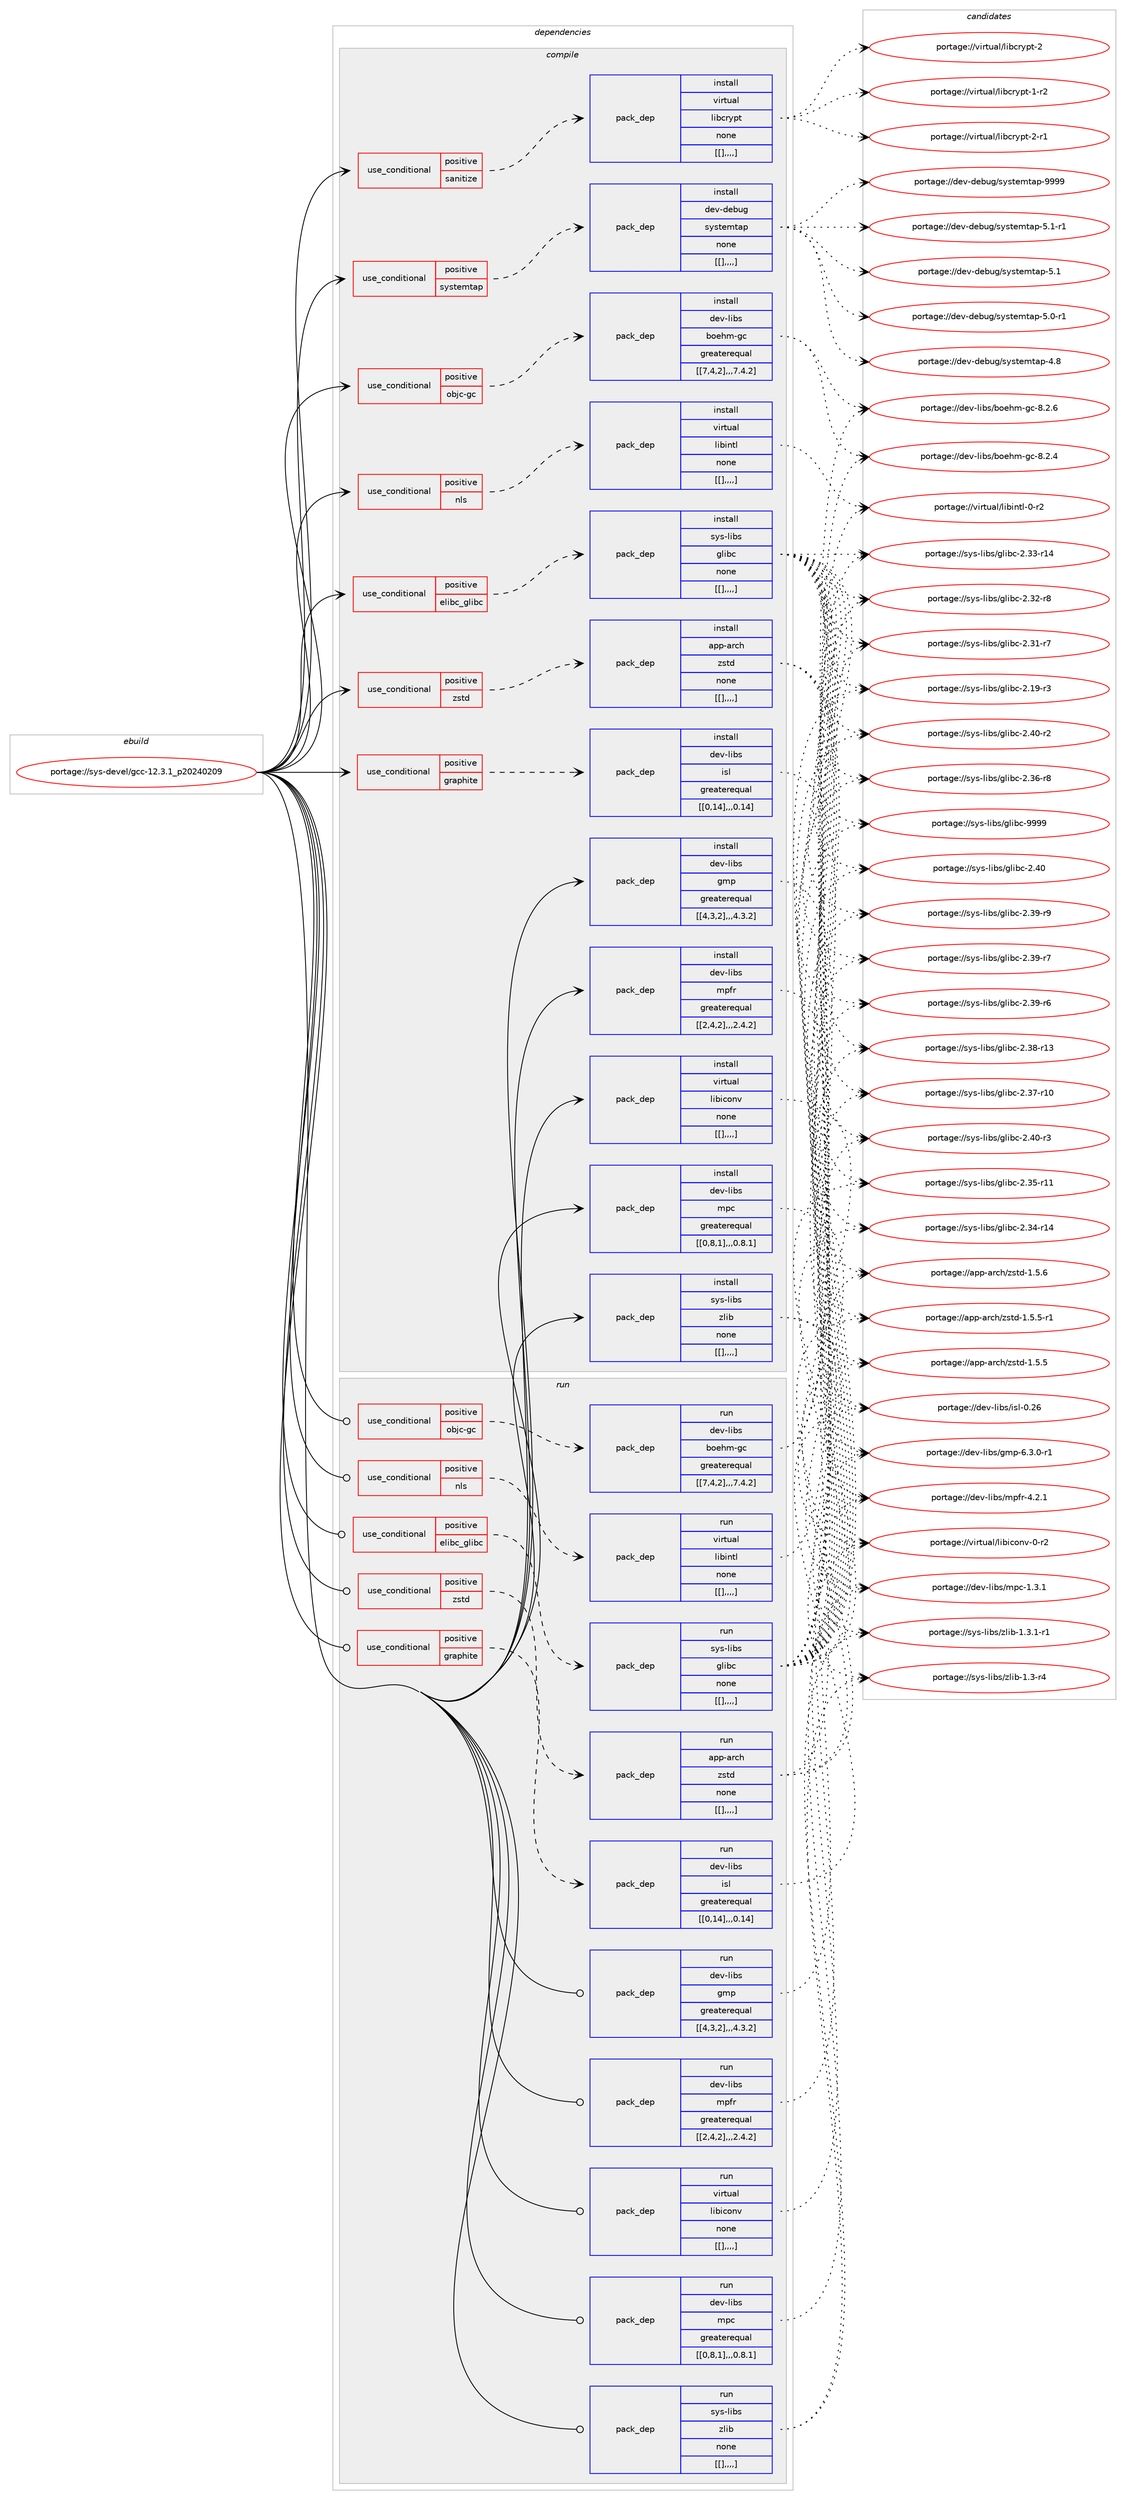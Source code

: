 digraph prolog {

# *************
# Graph options
# *************

newrank=true;
concentrate=true;
compound=true;
graph [rankdir=LR,fontname=Helvetica,fontsize=10,ranksep=1.5];#, ranksep=2.5, nodesep=0.2];
edge  [arrowhead=vee];
node  [fontname=Helvetica,fontsize=10];

# **********
# The ebuild
# **********

subgraph cluster_leftcol {
color=gray;
label=<<i>ebuild</i>>;
id [label="portage://sys-devel/gcc-12.3.1_p20240209", color=red, width=4, href="../sys-devel/gcc-12.3.1_p20240209.svg"];
}

# ****************
# The dependencies
# ****************

subgraph cluster_midcol {
color=gray;
label=<<i>dependencies</i>>;
subgraph cluster_compile {
fillcolor="#eeeeee";
style=filled;
label=<<i>compile</i>>;
subgraph cond120012 {
dependency451783 [label=<<TABLE BORDER="0" CELLBORDER="1" CELLSPACING="0" CELLPADDING="4"><TR><TD ROWSPAN="3" CELLPADDING="10">use_conditional</TD></TR><TR><TD>positive</TD></TR><TR><TD>elibc_glibc</TD></TR></TABLE>>, shape=none, color=red];
subgraph pack328686 {
dependency451784 [label=<<TABLE BORDER="0" CELLBORDER="1" CELLSPACING="0" CELLPADDING="4" WIDTH="220"><TR><TD ROWSPAN="6" CELLPADDING="30">pack_dep</TD></TR><TR><TD WIDTH="110">install</TD></TR><TR><TD>sys-libs</TD></TR><TR><TD>glibc</TD></TR><TR><TD>none</TD></TR><TR><TD>[[],,,,]</TD></TR></TABLE>>, shape=none, color=blue];
}
dependency451783:e -> dependency451784:w [weight=20,style="dashed",arrowhead="vee"];
}
id:e -> dependency451783:w [weight=20,style="solid",arrowhead="vee"];
subgraph cond120013 {
dependency451785 [label=<<TABLE BORDER="0" CELLBORDER="1" CELLSPACING="0" CELLPADDING="4"><TR><TD ROWSPAN="3" CELLPADDING="10">use_conditional</TD></TR><TR><TD>positive</TD></TR><TR><TD>graphite</TD></TR></TABLE>>, shape=none, color=red];
subgraph pack328687 {
dependency451786 [label=<<TABLE BORDER="0" CELLBORDER="1" CELLSPACING="0" CELLPADDING="4" WIDTH="220"><TR><TD ROWSPAN="6" CELLPADDING="30">pack_dep</TD></TR><TR><TD WIDTH="110">install</TD></TR><TR><TD>dev-libs</TD></TR><TR><TD>isl</TD></TR><TR><TD>greaterequal</TD></TR><TR><TD>[[0,14],,,0.14]</TD></TR></TABLE>>, shape=none, color=blue];
}
dependency451785:e -> dependency451786:w [weight=20,style="dashed",arrowhead="vee"];
}
id:e -> dependency451785:w [weight=20,style="solid",arrowhead="vee"];
subgraph cond120014 {
dependency451787 [label=<<TABLE BORDER="0" CELLBORDER="1" CELLSPACING="0" CELLPADDING="4"><TR><TD ROWSPAN="3" CELLPADDING="10">use_conditional</TD></TR><TR><TD>positive</TD></TR><TR><TD>nls</TD></TR></TABLE>>, shape=none, color=red];
subgraph pack328688 {
dependency451788 [label=<<TABLE BORDER="0" CELLBORDER="1" CELLSPACING="0" CELLPADDING="4" WIDTH="220"><TR><TD ROWSPAN="6" CELLPADDING="30">pack_dep</TD></TR><TR><TD WIDTH="110">install</TD></TR><TR><TD>virtual</TD></TR><TR><TD>libintl</TD></TR><TR><TD>none</TD></TR><TR><TD>[[],,,,]</TD></TR></TABLE>>, shape=none, color=blue];
}
dependency451787:e -> dependency451788:w [weight=20,style="dashed",arrowhead="vee"];
}
id:e -> dependency451787:w [weight=20,style="solid",arrowhead="vee"];
subgraph cond120015 {
dependency451789 [label=<<TABLE BORDER="0" CELLBORDER="1" CELLSPACING="0" CELLPADDING="4"><TR><TD ROWSPAN="3" CELLPADDING="10">use_conditional</TD></TR><TR><TD>positive</TD></TR><TR><TD>objc-gc</TD></TR></TABLE>>, shape=none, color=red];
subgraph pack328689 {
dependency451790 [label=<<TABLE BORDER="0" CELLBORDER="1" CELLSPACING="0" CELLPADDING="4" WIDTH="220"><TR><TD ROWSPAN="6" CELLPADDING="30">pack_dep</TD></TR><TR><TD WIDTH="110">install</TD></TR><TR><TD>dev-libs</TD></TR><TR><TD>boehm-gc</TD></TR><TR><TD>greaterequal</TD></TR><TR><TD>[[7,4,2],,,7.4.2]</TD></TR></TABLE>>, shape=none, color=blue];
}
dependency451789:e -> dependency451790:w [weight=20,style="dashed",arrowhead="vee"];
}
id:e -> dependency451789:w [weight=20,style="solid",arrowhead="vee"];
subgraph cond120016 {
dependency451791 [label=<<TABLE BORDER="0" CELLBORDER="1" CELLSPACING="0" CELLPADDING="4"><TR><TD ROWSPAN="3" CELLPADDING="10">use_conditional</TD></TR><TR><TD>positive</TD></TR><TR><TD>sanitize</TD></TR></TABLE>>, shape=none, color=red];
subgraph pack328690 {
dependency451792 [label=<<TABLE BORDER="0" CELLBORDER="1" CELLSPACING="0" CELLPADDING="4" WIDTH="220"><TR><TD ROWSPAN="6" CELLPADDING="30">pack_dep</TD></TR><TR><TD WIDTH="110">install</TD></TR><TR><TD>virtual</TD></TR><TR><TD>libcrypt</TD></TR><TR><TD>none</TD></TR><TR><TD>[[],,,,]</TD></TR></TABLE>>, shape=none, color=blue];
}
dependency451791:e -> dependency451792:w [weight=20,style="dashed",arrowhead="vee"];
}
id:e -> dependency451791:w [weight=20,style="solid",arrowhead="vee"];
subgraph cond120017 {
dependency451793 [label=<<TABLE BORDER="0" CELLBORDER="1" CELLSPACING="0" CELLPADDING="4"><TR><TD ROWSPAN="3" CELLPADDING="10">use_conditional</TD></TR><TR><TD>positive</TD></TR><TR><TD>systemtap</TD></TR></TABLE>>, shape=none, color=red];
subgraph pack328691 {
dependency451794 [label=<<TABLE BORDER="0" CELLBORDER="1" CELLSPACING="0" CELLPADDING="4" WIDTH="220"><TR><TD ROWSPAN="6" CELLPADDING="30">pack_dep</TD></TR><TR><TD WIDTH="110">install</TD></TR><TR><TD>dev-debug</TD></TR><TR><TD>systemtap</TD></TR><TR><TD>none</TD></TR><TR><TD>[[],,,,]</TD></TR></TABLE>>, shape=none, color=blue];
}
dependency451793:e -> dependency451794:w [weight=20,style="dashed",arrowhead="vee"];
}
id:e -> dependency451793:w [weight=20,style="solid",arrowhead="vee"];
subgraph cond120018 {
dependency451795 [label=<<TABLE BORDER="0" CELLBORDER="1" CELLSPACING="0" CELLPADDING="4"><TR><TD ROWSPAN="3" CELLPADDING="10">use_conditional</TD></TR><TR><TD>positive</TD></TR><TR><TD>zstd</TD></TR></TABLE>>, shape=none, color=red];
subgraph pack328692 {
dependency451796 [label=<<TABLE BORDER="0" CELLBORDER="1" CELLSPACING="0" CELLPADDING="4" WIDTH="220"><TR><TD ROWSPAN="6" CELLPADDING="30">pack_dep</TD></TR><TR><TD WIDTH="110">install</TD></TR><TR><TD>app-arch</TD></TR><TR><TD>zstd</TD></TR><TR><TD>none</TD></TR><TR><TD>[[],,,,]</TD></TR></TABLE>>, shape=none, color=blue];
}
dependency451795:e -> dependency451796:w [weight=20,style="dashed",arrowhead="vee"];
}
id:e -> dependency451795:w [weight=20,style="solid",arrowhead="vee"];
subgraph pack328693 {
dependency451797 [label=<<TABLE BORDER="0" CELLBORDER="1" CELLSPACING="0" CELLPADDING="4" WIDTH="220"><TR><TD ROWSPAN="6" CELLPADDING="30">pack_dep</TD></TR><TR><TD WIDTH="110">install</TD></TR><TR><TD>dev-libs</TD></TR><TR><TD>gmp</TD></TR><TR><TD>greaterequal</TD></TR><TR><TD>[[4,3,2],,,4.3.2]</TD></TR></TABLE>>, shape=none, color=blue];
}
id:e -> dependency451797:w [weight=20,style="solid",arrowhead="vee"];
subgraph pack328694 {
dependency451798 [label=<<TABLE BORDER="0" CELLBORDER="1" CELLSPACING="0" CELLPADDING="4" WIDTH="220"><TR><TD ROWSPAN="6" CELLPADDING="30">pack_dep</TD></TR><TR><TD WIDTH="110">install</TD></TR><TR><TD>dev-libs</TD></TR><TR><TD>mpc</TD></TR><TR><TD>greaterequal</TD></TR><TR><TD>[[0,8,1],,,0.8.1]</TD></TR></TABLE>>, shape=none, color=blue];
}
id:e -> dependency451798:w [weight=20,style="solid",arrowhead="vee"];
subgraph pack328695 {
dependency451799 [label=<<TABLE BORDER="0" CELLBORDER="1" CELLSPACING="0" CELLPADDING="4" WIDTH="220"><TR><TD ROWSPAN="6" CELLPADDING="30">pack_dep</TD></TR><TR><TD WIDTH="110">install</TD></TR><TR><TD>dev-libs</TD></TR><TR><TD>mpfr</TD></TR><TR><TD>greaterequal</TD></TR><TR><TD>[[2,4,2],,,2.4.2]</TD></TR></TABLE>>, shape=none, color=blue];
}
id:e -> dependency451799:w [weight=20,style="solid",arrowhead="vee"];
subgraph pack328696 {
dependency451800 [label=<<TABLE BORDER="0" CELLBORDER="1" CELLSPACING="0" CELLPADDING="4" WIDTH="220"><TR><TD ROWSPAN="6" CELLPADDING="30">pack_dep</TD></TR><TR><TD WIDTH="110">install</TD></TR><TR><TD>sys-libs</TD></TR><TR><TD>zlib</TD></TR><TR><TD>none</TD></TR><TR><TD>[[],,,,]</TD></TR></TABLE>>, shape=none, color=blue];
}
id:e -> dependency451800:w [weight=20,style="solid",arrowhead="vee"];
subgraph pack328697 {
dependency451801 [label=<<TABLE BORDER="0" CELLBORDER="1" CELLSPACING="0" CELLPADDING="4" WIDTH="220"><TR><TD ROWSPAN="6" CELLPADDING="30">pack_dep</TD></TR><TR><TD WIDTH="110">install</TD></TR><TR><TD>virtual</TD></TR><TR><TD>libiconv</TD></TR><TR><TD>none</TD></TR><TR><TD>[[],,,,]</TD></TR></TABLE>>, shape=none, color=blue];
}
id:e -> dependency451801:w [weight=20,style="solid",arrowhead="vee"];
}
subgraph cluster_compileandrun {
fillcolor="#eeeeee";
style=filled;
label=<<i>compile and run</i>>;
}
subgraph cluster_run {
fillcolor="#eeeeee";
style=filled;
label=<<i>run</i>>;
subgraph cond120019 {
dependency451802 [label=<<TABLE BORDER="0" CELLBORDER="1" CELLSPACING="0" CELLPADDING="4"><TR><TD ROWSPAN="3" CELLPADDING="10">use_conditional</TD></TR><TR><TD>positive</TD></TR><TR><TD>elibc_glibc</TD></TR></TABLE>>, shape=none, color=red];
subgraph pack328698 {
dependency451803 [label=<<TABLE BORDER="0" CELLBORDER="1" CELLSPACING="0" CELLPADDING="4" WIDTH="220"><TR><TD ROWSPAN="6" CELLPADDING="30">pack_dep</TD></TR><TR><TD WIDTH="110">run</TD></TR><TR><TD>sys-libs</TD></TR><TR><TD>glibc</TD></TR><TR><TD>none</TD></TR><TR><TD>[[],,,,]</TD></TR></TABLE>>, shape=none, color=blue];
}
dependency451802:e -> dependency451803:w [weight=20,style="dashed",arrowhead="vee"];
}
id:e -> dependency451802:w [weight=20,style="solid",arrowhead="odot"];
subgraph cond120020 {
dependency451804 [label=<<TABLE BORDER="0" CELLBORDER="1" CELLSPACING="0" CELLPADDING="4"><TR><TD ROWSPAN="3" CELLPADDING="10">use_conditional</TD></TR><TR><TD>positive</TD></TR><TR><TD>graphite</TD></TR></TABLE>>, shape=none, color=red];
subgraph pack328699 {
dependency451805 [label=<<TABLE BORDER="0" CELLBORDER="1" CELLSPACING="0" CELLPADDING="4" WIDTH="220"><TR><TD ROWSPAN="6" CELLPADDING="30">pack_dep</TD></TR><TR><TD WIDTH="110">run</TD></TR><TR><TD>dev-libs</TD></TR><TR><TD>isl</TD></TR><TR><TD>greaterequal</TD></TR><TR><TD>[[0,14],,,0.14]</TD></TR></TABLE>>, shape=none, color=blue];
}
dependency451804:e -> dependency451805:w [weight=20,style="dashed",arrowhead="vee"];
}
id:e -> dependency451804:w [weight=20,style="solid",arrowhead="odot"];
subgraph cond120021 {
dependency451806 [label=<<TABLE BORDER="0" CELLBORDER="1" CELLSPACING="0" CELLPADDING="4"><TR><TD ROWSPAN="3" CELLPADDING="10">use_conditional</TD></TR><TR><TD>positive</TD></TR><TR><TD>nls</TD></TR></TABLE>>, shape=none, color=red];
subgraph pack328700 {
dependency451807 [label=<<TABLE BORDER="0" CELLBORDER="1" CELLSPACING="0" CELLPADDING="4" WIDTH="220"><TR><TD ROWSPAN="6" CELLPADDING="30">pack_dep</TD></TR><TR><TD WIDTH="110">run</TD></TR><TR><TD>virtual</TD></TR><TR><TD>libintl</TD></TR><TR><TD>none</TD></TR><TR><TD>[[],,,,]</TD></TR></TABLE>>, shape=none, color=blue];
}
dependency451806:e -> dependency451807:w [weight=20,style="dashed",arrowhead="vee"];
}
id:e -> dependency451806:w [weight=20,style="solid",arrowhead="odot"];
subgraph cond120022 {
dependency451808 [label=<<TABLE BORDER="0" CELLBORDER="1" CELLSPACING="0" CELLPADDING="4"><TR><TD ROWSPAN="3" CELLPADDING="10">use_conditional</TD></TR><TR><TD>positive</TD></TR><TR><TD>objc-gc</TD></TR></TABLE>>, shape=none, color=red];
subgraph pack328701 {
dependency451809 [label=<<TABLE BORDER="0" CELLBORDER="1" CELLSPACING="0" CELLPADDING="4" WIDTH="220"><TR><TD ROWSPAN="6" CELLPADDING="30">pack_dep</TD></TR><TR><TD WIDTH="110">run</TD></TR><TR><TD>dev-libs</TD></TR><TR><TD>boehm-gc</TD></TR><TR><TD>greaterequal</TD></TR><TR><TD>[[7,4,2],,,7.4.2]</TD></TR></TABLE>>, shape=none, color=blue];
}
dependency451808:e -> dependency451809:w [weight=20,style="dashed",arrowhead="vee"];
}
id:e -> dependency451808:w [weight=20,style="solid",arrowhead="odot"];
subgraph cond120023 {
dependency451810 [label=<<TABLE BORDER="0" CELLBORDER="1" CELLSPACING="0" CELLPADDING="4"><TR><TD ROWSPAN="3" CELLPADDING="10">use_conditional</TD></TR><TR><TD>positive</TD></TR><TR><TD>zstd</TD></TR></TABLE>>, shape=none, color=red];
subgraph pack328702 {
dependency451811 [label=<<TABLE BORDER="0" CELLBORDER="1" CELLSPACING="0" CELLPADDING="4" WIDTH="220"><TR><TD ROWSPAN="6" CELLPADDING="30">pack_dep</TD></TR><TR><TD WIDTH="110">run</TD></TR><TR><TD>app-arch</TD></TR><TR><TD>zstd</TD></TR><TR><TD>none</TD></TR><TR><TD>[[],,,,]</TD></TR></TABLE>>, shape=none, color=blue];
}
dependency451810:e -> dependency451811:w [weight=20,style="dashed",arrowhead="vee"];
}
id:e -> dependency451810:w [weight=20,style="solid",arrowhead="odot"];
subgraph pack328703 {
dependency451812 [label=<<TABLE BORDER="0" CELLBORDER="1" CELLSPACING="0" CELLPADDING="4" WIDTH="220"><TR><TD ROWSPAN="6" CELLPADDING="30">pack_dep</TD></TR><TR><TD WIDTH="110">run</TD></TR><TR><TD>dev-libs</TD></TR><TR><TD>gmp</TD></TR><TR><TD>greaterequal</TD></TR><TR><TD>[[4,3,2],,,4.3.2]</TD></TR></TABLE>>, shape=none, color=blue];
}
id:e -> dependency451812:w [weight=20,style="solid",arrowhead="odot"];
subgraph pack328704 {
dependency451813 [label=<<TABLE BORDER="0" CELLBORDER="1" CELLSPACING="0" CELLPADDING="4" WIDTH="220"><TR><TD ROWSPAN="6" CELLPADDING="30">pack_dep</TD></TR><TR><TD WIDTH="110">run</TD></TR><TR><TD>dev-libs</TD></TR><TR><TD>mpc</TD></TR><TR><TD>greaterequal</TD></TR><TR><TD>[[0,8,1],,,0.8.1]</TD></TR></TABLE>>, shape=none, color=blue];
}
id:e -> dependency451813:w [weight=20,style="solid",arrowhead="odot"];
subgraph pack328705 {
dependency451814 [label=<<TABLE BORDER="0" CELLBORDER="1" CELLSPACING="0" CELLPADDING="4" WIDTH="220"><TR><TD ROWSPAN="6" CELLPADDING="30">pack_dep</TD></TR><TR><TD WIDTH="110">run</TD></TR><TR><TD>dev-libs</TD></TR><TR><TD>mpfr</TD></TR><TR><TD>greaterequal</TD></TR><TR><TD>[[2,4,2],,,2.4.2]</TD></TR></TABLE>>, shape=none, color=blue];
}
id:e -> dependency451814:w [weight=20,style="solid",arrowhead="odot"];
subgraph pack328706 {
dependency451815 [label=<<TABLE BORDER="0" CELLBORDER="1" CELLSPACING="0" CELLPADDING="4" WIDTH="220"><TR><TD ROWSPAN="6" CELLPADDING="30">pack_dep</TD></TR><TR><TD WIDTH="110">run</TD></TR><TR><TD>sys-libs</TD></TR><TR><TD>zlib</TD></TR><TR><TD>none</TD></TR><TR><TD>[[],,,,]</TD></TR></TABLE>>, shape=none, color=blue];
}
id:e -> dependency451815:w [weight=20,style="solid",arrowhead="odot"];
subgraph pack328707 {
dependency451816 [label=<<TABLE BORDER="0" CELLBORDER="1" CELLSPACING="0" CELLPADDING="4" WIDTH="220"><TR><TD ROWSPAN="6" CELLPADDING="30">pack_dep</TD></TR><TR><TD WIDTH="110">run</TD></TR><TR><TD>virtual</TD></TR><TR><TD>libiconv</TD></TR><TR><TD>none</TD></TR><TR><TD>[[],,,,]</TD></TR></TABLE>>, shape=none, color=blue];
}
id:e -> dependency451816:w [weight=20,style="solid",arrowhead="odot"];
}
}

# **************
# The candidates
# **************

subgraph cluster_choices {
rank=same;
color=gray;
label=<<i>candidates</i>>;

subgraph choice328686 {
color=black;
nodesep=1;
choice11512111545108105981154710310810598994557575757 [label="portage://sys-libs/glibc-9999", color=red, width=4,href="../sys-libs/glibc-9999.svg"];
choice115121115451081059811547103108105989945504652484511451 [label="portage://sys-libs/glibc-2.40-r3", color=red, width=4,href="../sys-libs/glibc-2.40-r3.svg"];
choice115121115451081059811547103108105989945504652484511450 [label="portage://sys-libs/glibc-2.40-r2", color=red, width=4,href="../sys-libs/glibc-2.40-r2.svg"];
choice11512111545108105981154710310810598994550465248 [label="portage://sys-libs/glibc-2.40", color=red, width=4,href="../sys-libs/glibc-2.40.svg"];
choice115121115451081059811547103108105989945504651574511457 [label="portage://sys-libs/glibc-2.39-r9", color=red, width=4,href="../sys-libs/glibc-2.39-r9.svg"];
choice115121115451081059811547103108105989945504651574511455 [label="portage://sys-libs/glibc-2.39-r7", color=red, width=4,href="../sys-libs/glibc-2.39-r7.svg"];
choice115121115451081059811547103108105989945504651574511454 [label="portage://sys-libs/glibc-2.39-r6", color=red, width=4,href="../sys-libs/glibc-2.39-r6.svg"];
choice11512111545108105981154710310810598994550465156451144951 [label="portage://sys-libs/glibc-2.38-r13", color=red, width=4,href="../sys-libs/glibc-2.38-r13.svg"];
choice11512111545108105981154710310810598994550465155451144948 [label="portage://sys-libs/glibc-2.37-r10", color=red, width=4,href="../sys-libs/glibc-2.37-r10.svg"];
choice115121115451081059811547103108105989945504651544511456 [label="portage://sys-libs/glibc-2.36-r8", color=red, width=4,href="../sys-libs/glibc-2.36-r8.svg"];
choice11512111545108105981154710310810598994550465153451144949 [label="portage://sys-libs/glibc-2.35-r11", color=red, width=4,href="../sys-libs/glibc-2.35-r11.svg"];
choice11512111545108105981154710310810598994550465152451144952 [label="portage://sys-libs/glibc-2.34-r14", color=red, width=4,href="../sys-libs/glibc-2.34-r14.svg"];
choice11512111545108105981154710310810598994550465151451144952 [label="portage://sys-libs/glibc-2.33-r14", color=red, width=4,href="../sys-libs/glibc-2.33-r14.svg"];
choice115121115451081059811547103108105989945504651504511456 [label="portage://sys-libs/glibc-2.32-r8", color=red, width=4,href="../sys-libs/glibc-2.32-r8.svg"];
choice115121115451081059811547103108105989945504651494511455 [label="portage://sys-libs/glibc-2.31-r7", color=red, width=4,href="../sys-libs/glibc-2.31-r7.svg"];
choice115121115451081059811547103108105989945504649574511451 [label="portage://sys-libs/glibc-2.19-r3", color=red, width=4,href="../sys-libs/glibc-2.19-r3.svg"];
dependency451784:e -> choice11512111545108105981154710310810598994557575757:w [style=dotted,weight="100"];
dependency451784:e -> choice115121115451081059811547103108105989945504652484511451:w [style=dotted,weight="100"];
dependency451784:e -> choice115121115451081059811547103108105989945504652484511450:w [style=dotted,weight="100"];
dependency451784:e -> choice11512111545108105981154710310810598994550465248:w [style=dotted,weight="100"];
dependency451784:e -> choice115121115451081059811547103108105989945504651574511457:w [style=dotted,weight="100"];
dependency451784:e -> choice115121115451081059811547103108105989945504651574511455:w [style=dotted,weight="100"];
dependency451784:e -> choice115121115451081059811547103108105989945504651574511454:w [style=dotted,weight="100"];
dependency451784:e -> choice11512111545108105981154710310810598994550465156451144951:w [style=dotted,weight="100"];
dependency451784:e -> choice11512111545108105981154710310810598994550465155451144948:w [style=dotted,weight="100"];
dependency451784:e -> choice115121115451081059811547103108105989945504651544511456:w [style=dotted,weight="100"];
dependency451784:e -> choice11512111545108105981154710310810598994550465153451144949:w [style=dotted,weight="100"];
dependency451784:e -> choice11512111545108105981154710310810598994550465152451144952:w [style=dotted,weight="100"];
dependency451784:e -> choice11512111545108105981154710310810598994550465151451144952:w [style=dotted,weight="100"];
dependency451784:e -> choice115121115451081059811547103108105989945504651504511456:w [style=dotted,weight="100"];
dependency451784:e -> choice115121115451081059811547103108105989945504651494511455:w [style=dotted,weight="100"];
dependency451784:e -> choice115121115451081059811547103108105989945504649574511451:w [style=dotted,weight="100"];
}
subgraph choice328687 {
color=black;
nodesep=1;
choice1001011184510810598115471051151084548465054 [label="portage://dev-libs/isl-0.26", color=red, width=4,href="../dev-libs/isl-0.26.svg"];
dependency451786:e -> choice1001011184510810598115471051151084548465054:w [style=dotted,weight="100"];
}
subgraph choice328688 {
color=black;
nodesep=1;
choice11810511411611797108471081059810511011610845484511450 [label="portage://virtual/libintl-0-r2", color=red, width=4,href="../virtual/libintl-0-r2.svg"];
dependency451788:e -> choice11810511411611797108471081059810511011610845484511450:w [style=dotted,weight="100"];
}
subgraph choice328689 {
color=black;
nodesep=1;
choice100101118451081059811547981111011041094510399455646504654 [label="portage://dev-libs/boehm-gc-8.2.6", color=red, width=4,href="../dev-libs/boehm-gc-8.2.6.svg"];
choice100101118451081059811547981111011041094510399455646504652 [label="portage://dev-libs/boehm-gc-8.2.4", color=red, width=4,href="../dev-libs/boehm-gc-8.2.4.svg"];
dependency451790:e -> choice100101118451081059811547981111011041094510399455646504654:w [style=dotted,weight="100"];
dependency451790:e -> choice100101118451081059811547981111011041094510399455646504652:w [style=dotted,weight="100"];
}
subgraph choice328690 {
color=black;
nodesep=1;
choice1181051141161179710847108105989911412111211645504511449 [label="portage://virtual/libcrypt-2-r1", color=red, width=4,href="../virtual/libcrypt-2-r1.svg"];
choice118105114116117971084710810598991141211121164550 [label="portage://virtual/libcrypt-2", color=red, width=4,href="../virtual/libcrypt-2.svg"];
choice1181051141161179710847108105989911412111211645494511450 [label="portage://virtual/libcrypt-1-r2", color=red, width=4,href="../virtual/libcrypt-1-r2.svg"];
dependency451792:e -> choice1181051141161179710847108105989911412111211645504511449:w [style=dotted,weight="100"];
dependency451792:e -> choice118105114116117971084710810598991141211121164550:w [style=dotted,weight="100"];
dependency451792:e -> choice1181051141161179710847108105989911412111211645494511450:w [style=dotted,weight="100"];
}
subgraph choice328691 {
color=black;
nodesep=1;
choice100101118451001019811710347115121115116101109116971124557575757 [label="portage://dev-debug/systemtap-9999", color=red, width=4,href="../dev-debug/systemtap-9999.svg"];
choice10010111845100101981171034711512111511610110911697112455346494511449 [label="portage://dev-debug/systemtap-5.1-r1", color=red, width=4,href="../dev-debug/systemtap-5.1-r1.svg"];
choice1001011184510010198117103471151211151161011091169711245534649 [label="portage://dev-debug/systemtap-5.1", color=red, width=4,href="../dev-debug/systemtap-5.1.svg"];
choice10010111845100101981171034711512111511610110911697112455346484511449 [label="portage://dev-debug/systemtap-5.0-r1", color=red, width=4,href="../dev-debug/systemtap-5.0-r1.svg"];
choice1001011184510010198117103471151211151161011091169711245524656 [label="portage://dev-debug/systemtap-4.8", color=red, width=4,href="../dev-debug/systemtap-4.8.svg"];
dependency451794:e -> choice100101118451001019811710347115121115116101109116971124557575757:w [style=dotted,weight="100"];
dependency451794:e -> choice10010111845100101981171034711512111511610110911697112455346494511449:w [style=dotted,weight="100"];
dependency451794:e -> choice1001011184510010198117103471151211151161011091169711245534649:w [style=dotted,weight="100"];
dependency451794:e -> choice10010111845100101981171034711512111511610110911697112455346484511449:w [style=dotted,weight="100"];
dependency451794:e -> choice1001011184510010198117103471151211151161011091169711245524656:w [style=dotted,weight="100"];
}
subgraph choice328692 {
color=black;
nodesep=1;
choice9711211245971149910447122115116100454946534654 [label="portage://app-arch/zstd-1.5.6", color=red, width=4,href="../app-arch/zstd-1.5.6.svg"];
choice97112112459711499104471221151161004549465346534511449 [label="portage://app-arch/zstd-1.5.5-r1", color=red, width=4,href="../app-arch/zstd-1.5.5-r1.svg"];
choice9711211245971149910447122115116100454946534653 [label="portage://app-arch/zstd-1.5.5", color=red, width=4,href="../app-arch/zstd-1.5.5.svg"];
dependency451796:e -> choice9711211245971149910447122115116100454946534654:w [style=dotted,weight="100"];
dependency451796:e -> choice97112112459711499104471221151161004549465346534511449:w [style=dotted,weight="100"];
dependency451796:e -> choice9711211245971149910447122115116100454946534653:w [style=dotted,weight="100"];
}
subgraph choice328693 {
color=black;
nodesep=1;
choice1001011184510810598115471031091124554465146484511449 [label="portage://dev-libs/gmp-6.3.0-r1", color=red, width=4,href="../dev-libs/gmp-6.3.0-r1.svg"];
dependency451797:e -> choice1001011184510810598115471031091124554465146484511449:w [style=dotted,weight="100"];
}
subgraph choice328694 {
color=black;
nodesep=1;
choice10010111845108105981154710911299454946514649 [label="portage://dev-libs/mpc-1.3.1", color=red, width=4,href="../dev-libs/mpc-1.3.1.svg"];
dependency451798:e -> choice10010111845108105981154710911299454946514649:w [style=dotted,weight="100"];
}
subgraph choice328695 {
color=black;
nodesep=1;
choice100101118451081059811547109112102114455246504649 [label="portage://dev-libs/mpfr-4.2.1", color=red, width=4,href="../dev-libs/mpfr-4.2.1.svg"];
dependency451799:e -> choice100101118451081059811547109112102114455246504649:w [style=dotted,weight="100"];
}
subgraph choice328696 {
color=black;
nodesep=1;
choice115121115451081059811547122108105984549465146494511449 [label="portage://sys-libs/zlib-1.3.1-r1", color=red, width=4,href="../sys-libs/zlib-1.3.1-r1.svg"];
choice11512111545108105981154712210810598454946514511452 [label="portage://sys-libs/zlib-1.3-r4", color=red, width=4,href="../sys-libs/zlib-1.3-r4.svg"];
dependency451800:e -> choice115121115451081059811547122108105984549465146494511449:w [style=dotted,weight="100"];
dependency451800:e -> choice11512111545108105981154712210810598454946514511452:w [style=dotted,weight="100"];
}
subgraph choice328697 {
color=black;
nodesep=1;
choice1181051141161179710847108105981059911111011845484511450 [label="portage://virtual/libiconv-0-r2", color=red, width=4,href="../virtual/libiconv-0-r2.svg"];
dependency451801:e -> choice1181051141161179710847108105981059911111011845484511450:w [style=dotted,weight="100"];
}
subgraph choice328698 {
color=black;
nodesep=1;
choice11512111545108105981154710310810598994557575757 [label="portage://sys-libs/glibc-9999", color=red, width=4,href="../sys-libs/glibc-9999.svg"];
choice115121115451081059811547103108105989945504652484511451 [label="portage://sys-libs/glibc-2.40-r3", color=red, width=4,href="../sys-libs/glibc-2.40-r3.svg"];
choice115121115451081059811547103108105989945504652484511450 [label="portage://sys-libs/glibc-2.40-r2", color=red, width=4,href="../sys-libs/glibc-2.40-r2.svg"];
choice11512111545108105981154710310810598994550465248 [label="portage://sys-libs/glibc-2.40", color=red, width=4,href="../sys-libs/glibc-2.40.svg"];
choice115121115451081059811547103108105989945504651574511457 [label="portage://sys-libs/glibc-2.39-r9", color=red, width=4,href="../sys-libs/glibc-2.39-r9.svg"];
choice115121115451081059811547103108105989945504651574511455 [label="portage://sys-libs/glibc-2.39-r7", color=red, width=4,href="../sys-libs/glibc-2.39-r7.svg"];
choice115121115451081059811547103108105989945504651574511454 [label="portage://sys-libs/glibc-2.39-r6", color=red, width=4,href="../sys-libs/glibc-2.39-r6.svg"];
choice11512111545108105981154710310810598994550465156451144951 [label="portage://sys-libs/glibc-2.38-r13", color=red, width=4,href="../sys-libs/glibc-2.38-r13.svg"];
choice11512111545108105981154710310810598994550465155451144948 [label="portage://sys-libs/glibc-2.37-r10", color=red, width=4,href="../sys-libs/glibc-2.37-r10.svg"];
choice115121115451081059811547103108105989945504651544511456 [label="portage://sys-libs/glibc-2.36-r8", color=red, width=4,href="../sys-libs/glibc-2.36-r8.svg"];
choice11512111545108105981154710310810598994550465153451144949 [label="portage://sys-libs/glibc-2.35-r11", color=red, width=4,href="../sys-libs/glibc-2.35-r11.svg"];
choice11512111545108105981154710310810598994550465152451144952 [label="portage://sys-libs/glibc-2.34-r14", color=red, width=4,href="../sys-libs/glibc-2.34-r14.svg"];
choice11512111545108105981154710310810598994550465151451144952 [label="portage://sys-libs/glibc-2.33-r14", color=red, width=4,href="../sys-libs/glibc-2.33-r14.svg"];
choice115121115451081059811547103108105989945504651504511456 [label="portage://sys-libs/glibc-2.32-r8", color=red, width=4,href="../sys-libs/glibc-2.32-r8.svg"];
choice115121115451081059811547103108105989945504651494511455 [label="portage://sys-libs/glibc-2.31-r7", color=red, width=4,href="../sys-libs/glibc-2.31-r7.svg"];
choice115121115451081059811547103108105989945504649574511451 [label="portage://sys-libs/glibc-2.19-r3", color=red, width=4,href="../sys-libs/glibc-2.19-r3.svg"];
dependency451803:e -> choice11512111545108105981154710310810598994557575757:w [style=dotted,weight="100"];
dependency451803:e -> choice115121115451081059811547103108105989945504652484511451:w [style=dotted,weight="100"];
dependency451803:e -> choice115121115451081059811547103108105989945504652484511450:w [style=dotted,weight="100"];
dependency451803:e -> choice11512111545108105981154710310810598994550465248:w [style=dotted,weight="100"];
dependency451803:e -> choice115121115451081059811547103108105989945504651574511457:w [style=dotted,weight="100"];
dependency451803:e -> choice115121115451081059811547103108105989945504651574511455:w [style=dotted,weight="100"];
dependency451803:e -> choice115121115451081059811547103108105989945504651574511454:w [style=dotted,weight="100"];
dependency451803:e -> choice11512111545108105981154710310810598994550465156451144951:w [style=dotted,weight="100"];
dependency451803:e -> choice11512111545108105981154710310810598994550465155451144948:w [style=dotted,weight="100"];
dependency451803:e -> choice115121115451081059811547103108105989945504651544511456:w [style=dotted,weight="100"];
dependency451803:e -> choice11512111545108105981154710310810598994550465153451144949:w [style=dotted,weight="100"];
dependency451803:e -> choice11512111545108105981154710310810598994550465152451144952:w [style=dotted,weight="100"];
dependency451803:e -> choice11512111545108105981154710310810598994550465151451144952:w [style=dotted,weight="100"];
dependency451803:e -> choice115121115451081059811547103108105989945504651504511456:w [style=dotted,weight="100"];
dependency451803:e -> choice115121115451081059811547103108105989945504651494511455:w [style=dotted,weight="100"];
dependency451803:e -> choice115121115451081059811547103108105989945504649574511451:w [style=dotted,weight="100"];
}
subgraph choice328699 {
color=black;
nodesep=1;
choice1001011184510810598115471051151084548465054 [label="portage://dev-libs/isl-0.26", color=red, width=4,href="../dev-libs/isl-0.26.svg"];
dependency451805:e -> choice1001011184510810598115471051151084548465054:w [style=dotted,weight="100"];
}
subgraph choice328700 {
color=black;
nodesep=1;
choice11810511411611797108471081059810511011610845484511450 [label="portage://virtual/libintl-0-r2", color=red, width=4,href="../virtual/libintl-0-r2.svg"];
dependency451807:e -> choice11810511411611797108471081059810511011610845484511450:w [style=dotted,weight="100"];
}
subgraph choice328701 {
color=black;
nodesep=1;
choice100101118451081059811547981111011041094510399455646504654 [label="portage://dev-libs/boehm-gc-8.2.6", color=red, width=4,href="../dev-libs/boehm-gc-8.2.6.svg"];
choice100101118451081059811547981111011041094510399455646504652 [label="portage://dev-libs/boehm-gc-8.2.4", color=red, width=4,href="../dev-libs/boehm-gc-8.2.4.svg"];
dependency451809:e -> choice100101118451081059811547981111011041094510399455646504654:w [style=dotted,weight="100"];
dependency451809:e -> choice100101118451081059811547981111011041094510399455646504652:w [style=dotted,weight="100"];
}
subgraph choice328702 {
color=black;
nodesep=1;
choice9711211245971149910447122115116100454946534654 [label="portage://app-arch/zstd-1.5.6", color=red, width=4,href="../app-arch/zstd-1.5.6.svg"];
choice97112112459711499104471221151161004549465346534511449 [label="portage://app-arch/zstd-1.5.5-r1", color=red, width=4,href="../app-arch/zstd-1.5.5-r1.svg"];
choice9711211245971149910447122115116100454946534653 [label="portage://app-arch/zstd-1.5.5", color=red, width=4,href="../app-arch/zstd-1.5.5.svg"];
dependency451811:e -> choice9711211245971149910447122115116100454946534654:w [style=dotted,weight="100"];
dependency451811:e -> choice97112112459711499104471221151161004549465346534511449:w [style=dotted,weight="100"];
dependency451811:e -> choice9711211245971149910447122115116100454946534653:w [style=dotted,weight="100"];
}
subgraph choice328703 {
color=black;
nodesep=1;
choice1001011184510810598115471031091124554465146484511449 [label="portage://dev-libs/gmp-6.3.0-r1", color=red, width=4,href="../dev-libs/gmp-6.3.0-r1.svg"];
dependency451812:e -> choice1001011184510810598115471031091124554465146484511449:w [style=dotted,weight="100"];
}
subgraph choice328704 {
color=black;
nodesep=1;
choice10010111845108105981154710911299454946514649 [label="portage://dev-libs/mpc-1.3.1", color=red, width=4,href="../dev-libs/mpc-1.3.1.svg"];
dependency451813:e -> choice10010111845108105981154710911299454946514649:w [style=dotted,weight="100"];
}
subgraph choice328705 {
color=black;
nodesep=1;
choice100101118451081059811547109112102114455246504649 [label="portage://dev-libs/mpfr-4.2.1", color=red, width=4,href="../dev-libs/mpfr-4.2.1.svg"];
dependency451814:e -> choice100101118451081059811547109112102114455246504649:w [style=dotted,weight="100"];
}
subgraph choice328706 {
color=black;
nodesep=1;
choice115121115451081059811547122108105984549465146494511449 [label="portage://sys-libs/zlib-1.3.1-r1", color=red, width=4,href="../sys-libs/zlib-1.3.1-r1.svg"];
choice11512111545108105981154712210810598454946514511452 [label="portage://sys-libs/zlib-1.3-r4", color=red, width=4,href="../sys-libs/zlib-1.3-r4.svg"];
dependency451815:e -> choice115121115451081059811547122108105984549465146494511449:w [style=dotted,weight="100"];
dependency451815:e -> choice11512111545108105981154712210810598454946514511452:w [style=dotted,weight="100"];
}
subgraph choice328707 {
color=black;
nodesep=1;
choice1181051141161179710847108105981059911111011845484511450 [label="portage://virtual/libiconv-0-r2", color=red, width=4,href="../virtual/libiconv-0-r2.svg"];
dependency451816:e -> choice1181051141161179710847108105981059911111011845484511450:w [style=dotted,weight="100"];
}
}

}
